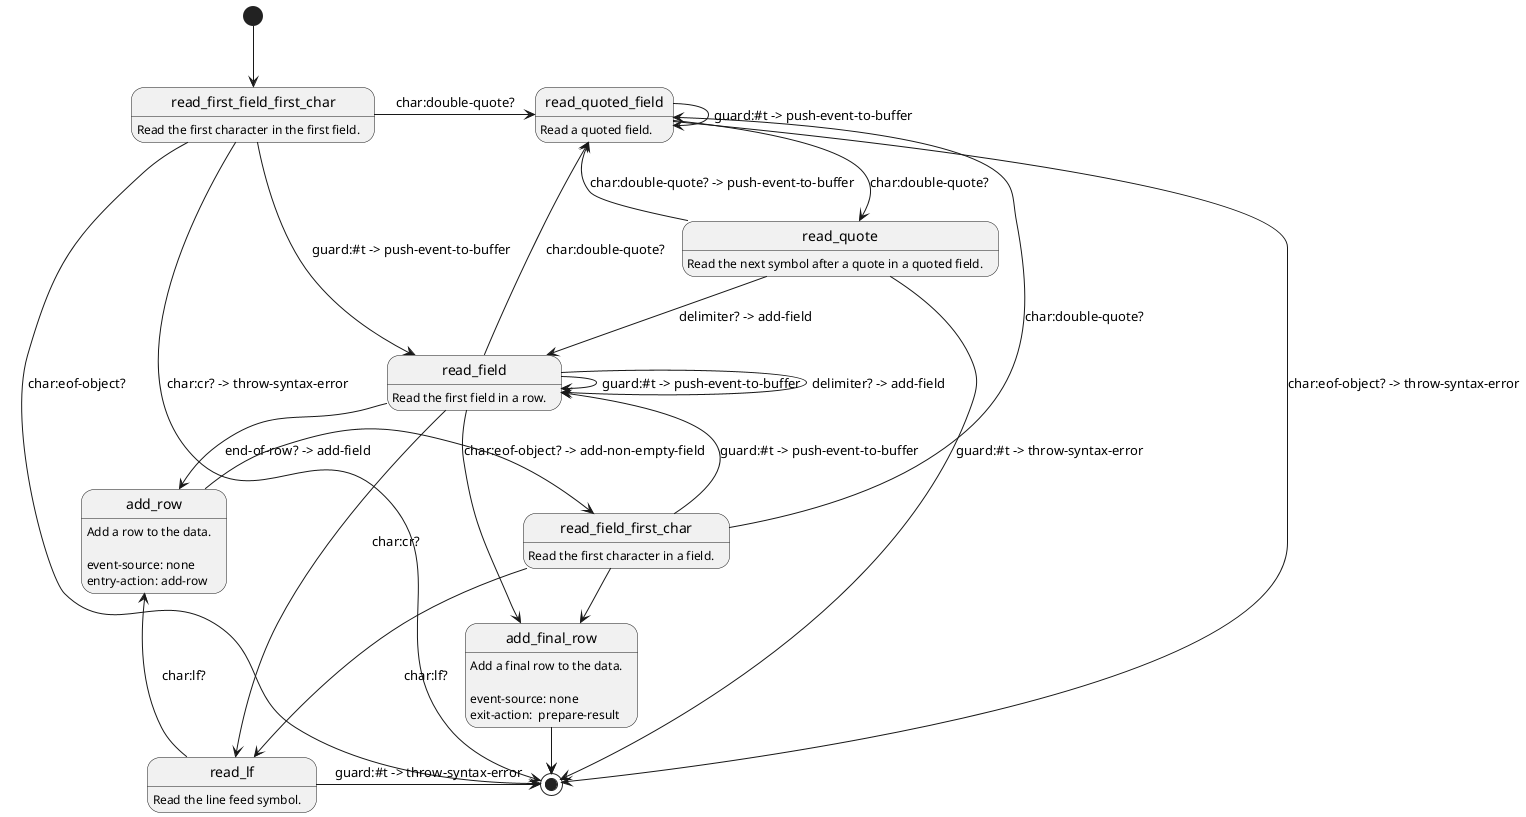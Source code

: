 @startuml

[*] --> read_first_field_first_char

read_first_field_first_char: Read the first character in the first field.
read_first_field_first_char -> [*]:               char:eof-object?
read_first_field_first_char -> read_quoted_field: char:double-quote?
read_first_field_first_char -> [*]:               char:cr? -> throw-syntax-error
read_first_field_first_char -> read_field:        guard:#t -> push-event-to-buffer

read_field_first_char: Read the first character in a field.
read_field_first_char -> add_final_row:     char:eof-object?
read_field_first_char -> read_lf:           char:lf?
read_field_first_char -> read_quoted_field: char:double-quote?
read_field_first_char -> read_field:        guard:#t -> push-event-to-buffer

read_field: Read the first field in a row.
read_field ->  add_final_row:     char:eof-object? -> add-non-empty-field
read_field --> add_row:           end-of-row? -> add-field
read_field --> read_quoted_field: char:double-quote?
read_field --> read_field:        delimiter? -> add-field
read_field --> read_lf:           char:cr?
read_field ->  read_field:        guard:#t -> push-event-to-buffer

read_quoted_field: Read a quoted field.
read_quoted_field -> read_quote:         char:double-quote?
read_quoted_field --> [*]:               char:eof-object? -> throw-syntax-error
read_quoted_field -> read_quoted_field:  guard:#t -> push-event-to-buffer

read_quote: Read the next symbol after a quote in a quoted field.
read_quote --> read_quoted_field: char:double-quote? -> push-event-to-buffer
read_quote --> read_field:        delimiter? -> add-field
read_quote --> [*]:               guard:#t -> throw-syntax-error

read_lf: Read the line feed symbol.
read_lf --> add_row: char:lf?
read_lf -> [*]:      guard:#t -> throw-syntax-error

add_row: Add a row to the data.
add_row:
add_row: event-source: none
add_row: entry-action: add-row
add_row -> read_field_first_char

add_final_row: Add a final row to the data.
add_final_row:
add_final_row: event-source: none
add_final_row: exit-action:  prepare-result
add_final_row -> [*]: stanza-empty?
add_final_row -> [*]: guard:#t -> add-row

@enduml
